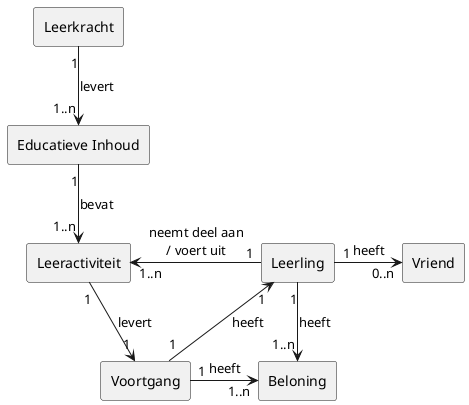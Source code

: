 @startuml

rectangle Leerling
rectangle Leerkracht
rectangle Vriend
rectangle EducatieveInhoud as "Educatieve Inhoud"
' rectangle Collectie
' rectangle Hoofdstukken
rectangle Leeractiviteit
rectangle Voortgang
rectangle Beloning
' rectangle Diploma
' rectangle Badge
' rectangle SocialeInteractie as "Vriendenlijst"
' rectangle LeerlingDashboard as "Leerling Dashboard"

Leerkracht "1" -down-> "1..n" EducatieveInhoud : levert
' EducatieveInhoud -down-> Collectie : bestaat uit
' Collectie -right-> Hoofdstukken : omvat
' Hoofdstukken -down-> Leeractiviteit : bevat
EducatieveInhoud "1" -down-> "1..n" Leeractiviteit : bevat

Leerling "1" -left-> "1..n" Leeractiviteit : "neemt deel aan\n/ voert uit"
Leerling "1" -right-> "0..n" Vriend  : heeft
' Leerling "1" -down-> "1" LeerlingDashboard : heeft
Leeractiviteit "1" -down-> "1" Voortgang : levert
Voortgang "1" -up-> "1" Leerling : heeft
Leerling "1" -down-> "1..n" Beloning : heeft
Voortgang "1" -right-> "1..n" Beloning : heeft
' Diploma "1" -up-> "n" Voortgang : heeft
' Badge "1" -up-> "1" Voortgang : heeft
' Beloning "1..n" -up-> "1" Diploma : is
' Beloning "1..n" -up-> "1" Badge : is
' Beloning "n" -right-> "1" LeerlingDashboard : toont

@enduml
